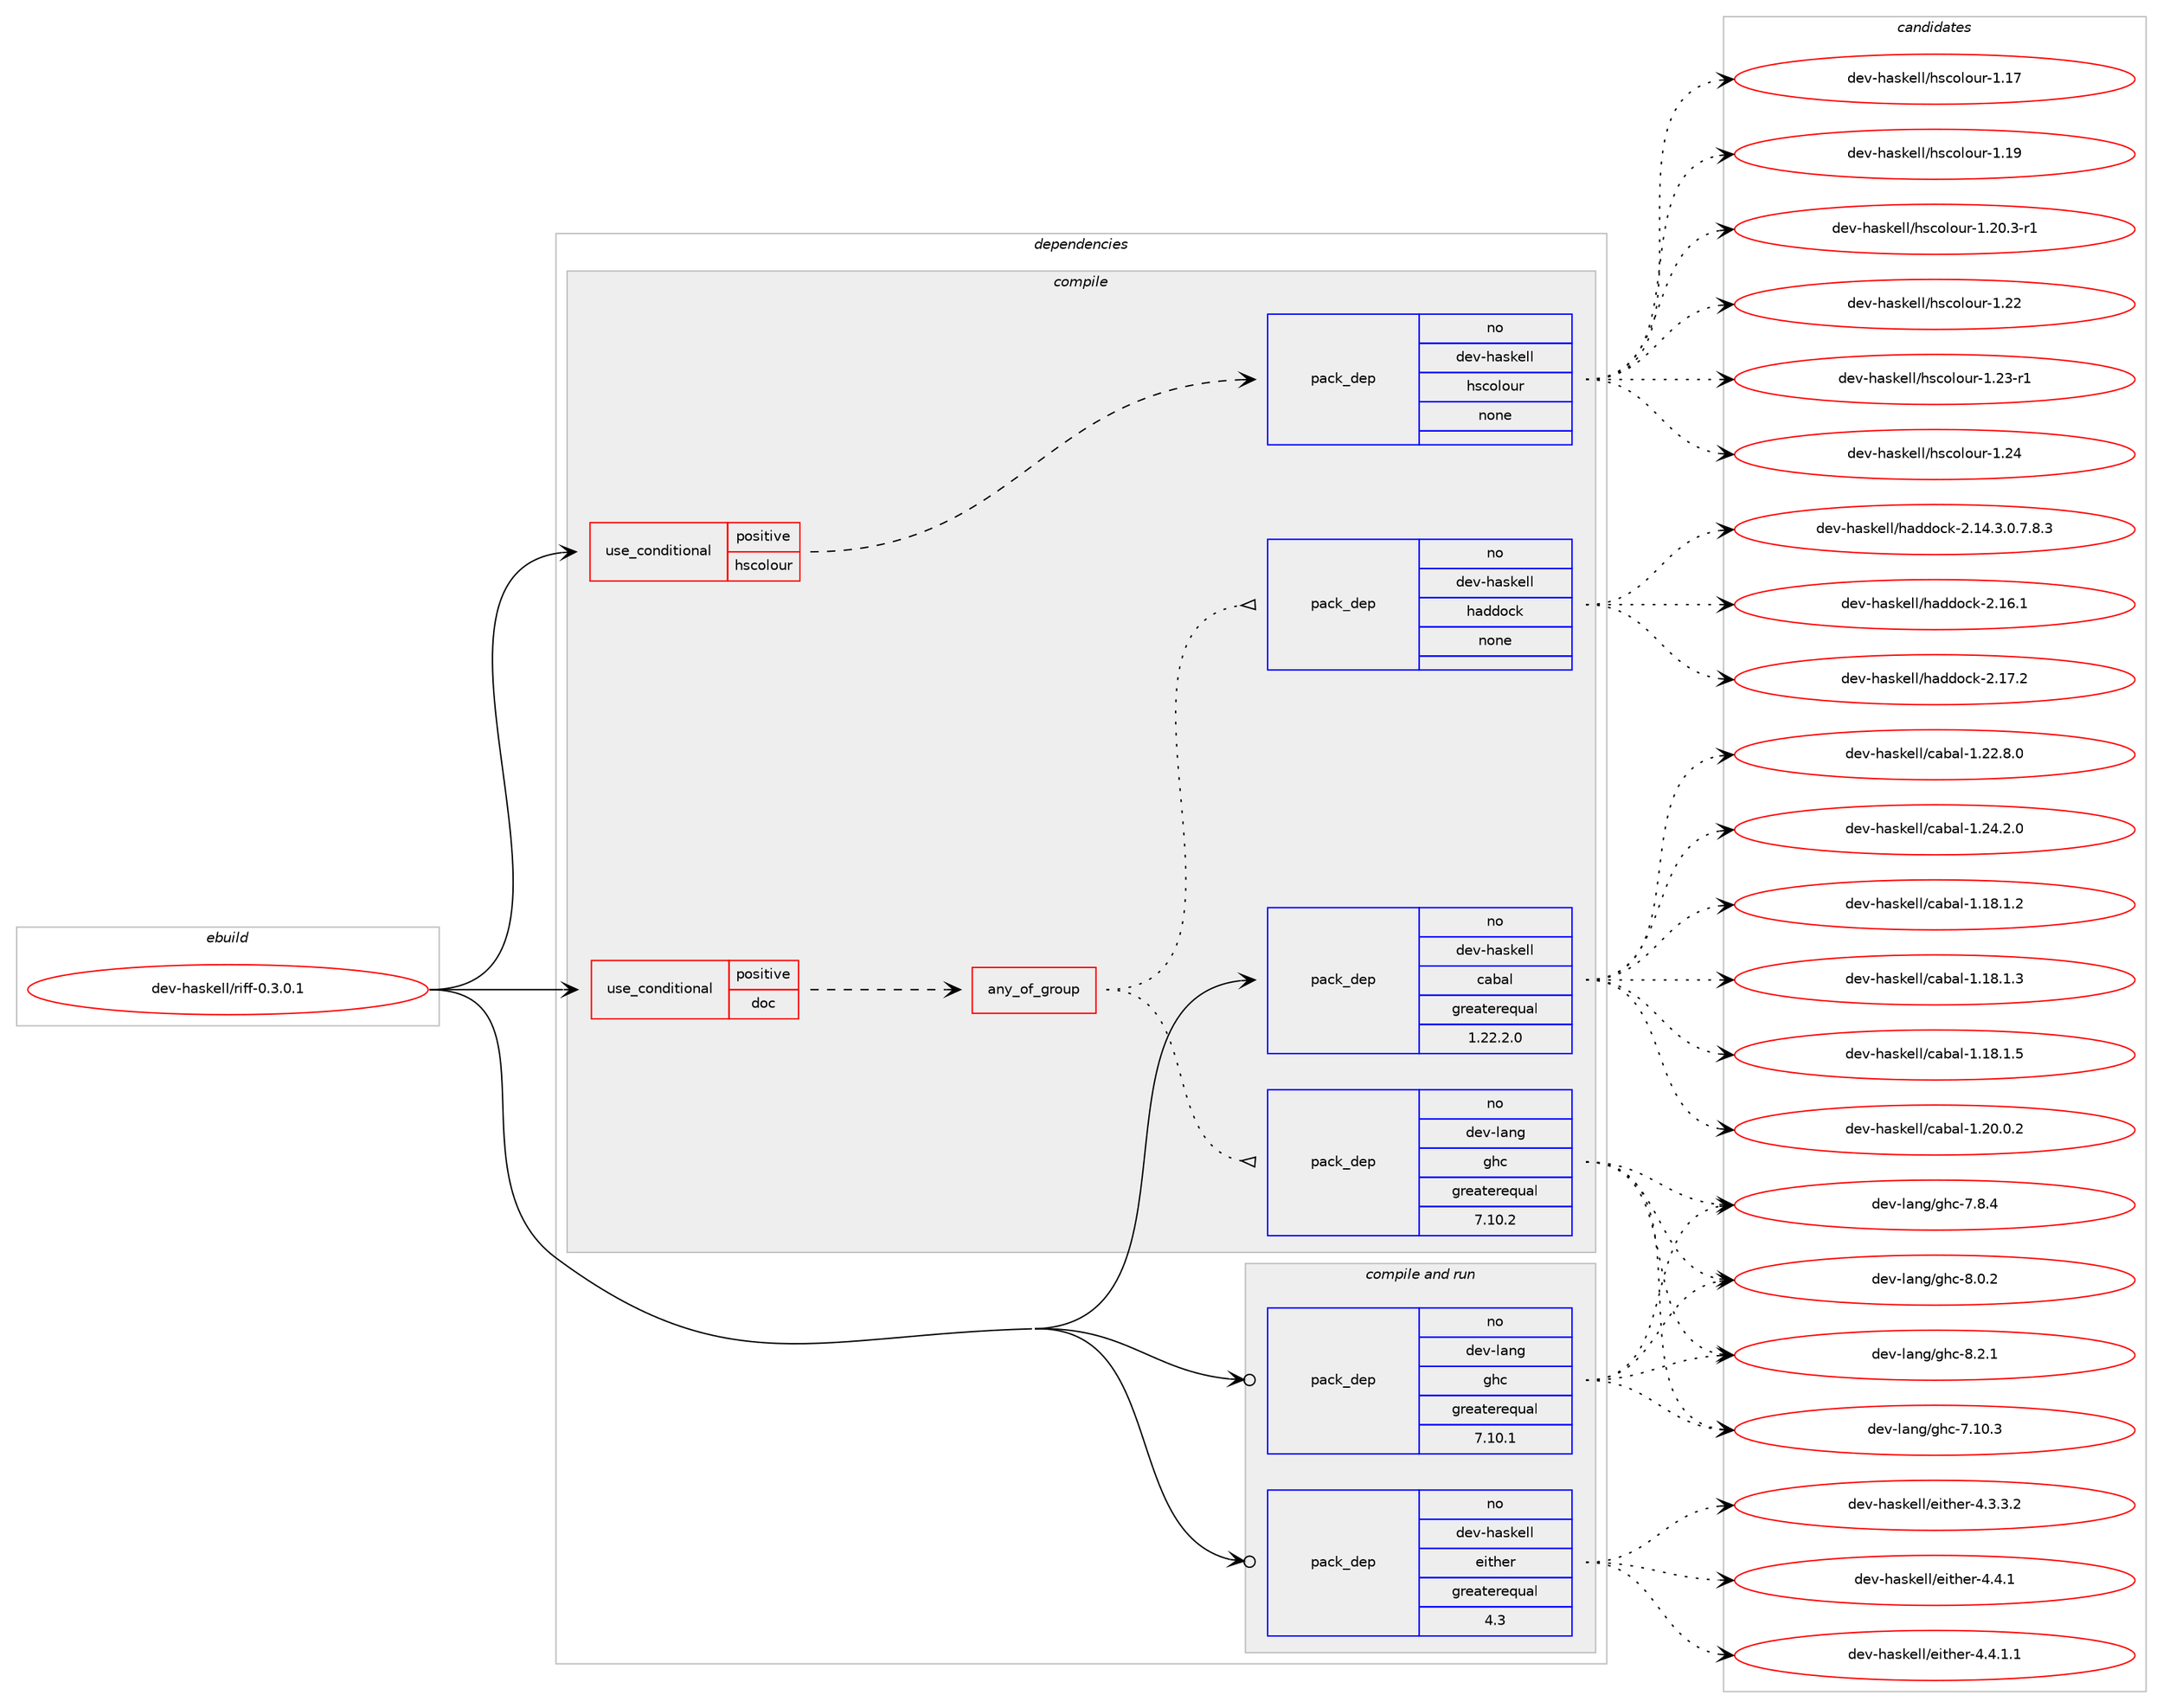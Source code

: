 digraph prolog {

# *************
# Graph options
# *************

newrank=true;
concentrate=true;
compound=true;
graph [rankdir=LR,fontname=Helvetica,fontsize=10,ranksep=1.5];#, ranksep=2.5, nodesep=0.2];
edge  [arrowhead=vee];
node  [fontname=Helvetica,fontsize=10];

# **********
# The ebuild
# **********

subgraph cluster_leftcol {
color=gray;
rank=same;
label=<<i>ebuild</i>>;
id [label="dev-haskell/riff-0.3.0.1", color=red, width=4, href="../dev-haskell/riff-0.3.0.1.svg"];
}

# ****************
# The dependencies
# ****************

subgraph cluster_midcol {
color=gray;
label=<<i>dependencies</i>>;
subgraph cluster_compile {
fillcolor="#eeeeee";
style=filled;
label=<<i>compile</i>>;
subgraph cond20559 {
dependency90876 [label=<<TABLE BORDER="0" CELLBORDER="1" CELLSPACING="0" CELLPADDING="4"><TR><TD ROWSPAN="3" CELLPADDING="10">use_conditional</TD></TR><TR><TD>positive</TD></TR><TR><TD>doc</TD></TR></TABLE>>, shape=none, color=red];
subgraph any2587 {
dependency90877 [label=<<TABLE BORDER="0" CELLBORDER="1" CELLSPACING="0" CELLPADDING="4"><TR><TD CELLPADDING="10">any_of_group</TD></TR></TABLE>>, shape=none, color=red];subgraph pack67700 {
dependency90878 [label=<<TABLE BORDER="0" CELLBORDER="1" CELLSPACING="0" CELLPADDING="4" WIDTH="220"><TR><TD ROWSPAN="6" CELLPADDING="30">pack_dep</TD></TR><TR><TD WIDTH="110">no</TD></TR><TR><TD>dev-haskell</TD></TR><TR><TD>haddock</TD></TR><TR><TD>none</TD></TR><TR><TD></TD></TR></TABLE>>, shape=none, color=blue];
}
dependency90877:e -> dependency90878:w [weight=20,style="dotted",arrowhead="oinv"];
subgraph pack67701 {
dependency90879 [label=<<TABLE BORDER="0" CELLBORDER="1" CELLSPACING="0" CELLPADDING="4" WIDTH="220"><TR><TD ROWSPAN="6" CELLPADDING="30">pack_dep</TD></TR><TR><TD WIDTH="110">no</TD></TR><TR><TD>dev-lang</TD></TR><TR><TD>ghc</TD></TR><TR><TD>greaterequal</TD></TR><TR><TD>7.10.2</TD></TR></TABLE>>, shape=none, color=blue];
}
dependency90877:e -> dependency90879:w [weight=20,style="dotted",arrowhead="oinv"];
}
dependency90876:e -> dependency90877:w [weight=20,style="dashed",arrowhead="vee"];
}
id:e -> dependency90876:w [weight=20,style="solid",arrowhead="vee"];
subgraph cond20560 {
dependency90880 [label=<<TABLE BORDER="0" CELLBORDER="1" CELLSPACING="0" CELLPADDING="4"><TR><TD ROWSPAN="3" CELLPADDING="10">use_conditional</TD></TR><TR><TD>positive</TD></TR><TR><TD>hscolour</TD></TR></TABLE>>, shape=none, color=red];
subgraph pack67702 {
dependency90881 [label=<<TABLE BORDER="0" CELLBORDER="1" CELLSPACING="0" CELLPADDING="4" WIDTH="220"><TR><TD ROWSPAN="6" CELLPADDING="30">pack_dep</TD></TR><TR><TD WIDTH="110">no</TD></TR><TR><TD>dev-haskell</TD></TR><TR><TD>hscolour</TD></TR><TR><TD>none</TD></TR><TR><TD></TD></TR></TABLE>>, shape=none, color=blue];
}
dependency90880:e -> dependency90881:w [weight=20,style="dashed",arrowhead="vee"];
}
id:e -> dependency90880:w [weight=20,style="solid",arrowhead="vee"];
subgraph pack67703 {
dependency90882 [label=<<TABLE BORDER="0" CELLBORDER="1" CELLSPACING="0" CELLPADDING="4" WIDTH="220"><TR><TD ROWSPAN="6" CELLPADDING="30">pack_dep</TD></TR><TR><TD WIDTH="110">no</TD></TR><TR><TD>dev-haskell</TD></TR><TR><TD>cabal</TD></TR><TR><TD>greaterequal</TD></TR><TR><TD>1.22.2.0</TD></TR></TABLE>>, shape=none, color=blue];
}
id:e -> dependency90882:w [weight=20,style="solid",arrowhead="vee"];
}
subgraph cluster_compileandrun {
fillcolor="#eeeeee";
style=filled;
label=<<i>compile and run</i>>;
subgraph pack67704 {
dependency90883 [label=<<TABLE BORDER="0" CELLBORDER="1" CELLSPACING="0" CELLPADDING="4" WIDTH="220"><TR><TD ROWSPAN="6" CELLPADDING="30">pack_dep</TD></TR><TR><TD WIDTH="110">no</TD></TR><TR><TD>dev-haskell</TD></TR><TR><TD>either</TD></TR><TR><TD>greaterequal</TD></TR><TR><TD>4.3</TD></TR></TABLE>>, shape=none, color=blue];
}
id:e -> dependency90883:w [weight=20,style="solid",arrowhead="odotvee"];
subgraph pack67705 {
dependency90884 [label=<<TABLE BORDER="0" CELLBORDER="1" CELLSPACING="0" CELLPADDING="4" WIDTH="220"><TR><TD ROWSPAN="6" CELLPADDING="30">pack_dep</TD></TR><TR><TD WIDTH="110">no</TD></TR><TR><TD>dev-lang</TD></TR><TR><TD>ghc</TD></TR><TR><TD>greaterequal</TD></TR><TR><TD>7.10.1</TD></TR></TABLE>>, shape=none, color=blue];
}
id:e -> dependency90884:w [weight=20,style="solid",arrowhead="odotvee"];
}
subgraph cluster_run {
fillcolor="#eeeeee";
style=filled;
label=<<i>run</i>>;
}
}

# **************
# The candidates
# **************

subgraph cluster_choices {
rank=same;
color=gray;
label=<<i>candidates</i>>;

subgraph choice67700 {
color=black;
nodesep=1;
choice1001011184510497115107101108108471049710010011199107455046495246514648465546564651 [label="dev-haskell/haddock-2.14.3.0.7.8.3", color=red, width=4,href="../dev-haskell/haddock-2.14.3.0.7.8.3.svg"];
choice100101118451049711510710110810847104971001001119910745504649544649 [label="dev-haskell/haddock-2.16.1", color=red, width=4,href="../dev-haskell/haddock-2.16.1.svg"];
choice100101118451049711510710110810847104971001001119910745504649554650 [label="dev-haskell/haddock-2.17.2", color=red, width=4,href="../dev-haskell/haddock-2.17.2.svg"];
dependency90878:e -> choice1001011184510497115107101108108471049710010011199107455046495246514648465546564651:w [style=dotted,weight="100"];
dependency90878:e -> choice100101118451049711510710110810847104971001001119910745504649544649:w [style=dotted,weight="100"];
dependency90878:e -> choice100101118451049711510710110810847104971001001119910745504649554650:w [style=dotted,weight="100"];
}
subgraph choice67701 {
color=black;
nodesep=1;
choice1001011184510897110103471031049945554649484651 [label="dev-lang/ghc-7.10.3", color=red, width=4,href="../dev-lang/ghc-7.10.3.svg"];
choice10010111845108971101034710310499455546564652 [label="dev-lang/ghc-7.8.4", color=red, width=4,href="../dev-lang/ghc-7.8.4.svg"];
choice10010111845108971101034710310499455646484650 [label="dev-lang/ghc-8.0.2", color=red, width=4,href="../dev-lang/ghc-8.0.2.svg"];
choice10010111845108971101034710310499455646504649 [label="dev-lang/ghc-8.2.1", color=red, width=4,href="../dev-lang/ghc-8.2.1.svg"];
dependency90879:e -> choice1001011184510897110103471031049945554649484651:w [style=dotted,weight="100"];
dependency90879:e -> choice10010111845108971101034710310499455546564652:w [style=dotted,weight="100"];
dependency90879:e -> choice10010111845108971101034710310499455646484650:w [style=dotted,weight="100"];
dependency90879:e -> choice10010111845108971101034710310499455646504649:w [style=dotted,weight="100"];
}
subgraph choice67702 {
color=black;
nodesep=1;
choice100101118451049711510710110810847104115991111081111171144549464955 [label="dev-haskell/hscolour-1.17", color=red, width=4,href="../dev-haskell/hscolour-1.17.svg"];
choice100101118451049711510710110810847104115991111081111171144549464957 [label="dev-haskell/hscolour-1.19", color=red, width=4,href="../dev-haskell/hscolour-1.19.svg"];
choice10010111845104971151071011081084710411599111108111117114454946504846514511449 [label="dev-haskell/hscolour-1.20.3-r1", color=red, width=4,href="../dev-haskell/hscolour-1.20.3-r1.svg"];
choice100101118451049711510710110810847104115991111081111171144549465050 [label="dev-haskell/hscolour-1.22", color=red, width=4,href="../dev-haskell/hscolour-1.22.svg"];
choice1001011184510497115107101108108471041159911110811111711445494650514511449 [label="dev-haskell/hscolour-1.23-r1", color=red, width=4,href="../dev-haskell/hscolour-1.23-r1.svg"];
choice100101118451049711510710110810847104115991111081111171144549465052 [label="dev-haskell/hscolour-1.24", color=red, width=4,href="../dev-haskell/hscolour-1.24.svg"];
dependency90881:e -> choice100101118451049711510710110810847104115991111081111171144549464955:w [style=dotted,weight="100"];
dependency90881:e -> choice100101118451049711510710110810847104115991111081111171144549464957:w [style=dotted,weight="100"];
dependency90881:e -> choice10010111845104971151071011081084710411599111108111117114454946504846514511449:w [style=dotted,weight="100"];
dependency90881:e -> choice100101118451049711510710110810847104115991111081111171144549465050:w [style=dotted,weight="100"];
dependency90881:e -> choice1001011184510497115107101108108471041159911110811111711445494650514511449:w [style=dotted,weight="100"];
dependency90881:e -> choice100101118451049711510710110810847104115991111081111171144549465052:w [style=dotted,weight="100"];
}
subgraph choice67703 {
color=black;
nodesep=1;
choice10010111845104971151071011081084799979897108454946495646494650 [label="dev-haskell/cabal-1.18.1.2", color=red, width=4,href="../dev-haskell/cabal-1.18.1.2.svg"];
choice10010111845104971151071011081084799979897108454946495646494651 [label="dev-haskell/cabal-1.18.1.3", color=red, width=4,href="../dev-haskell/cabal-1.18.1.3.svg"];
choice10010111845104971151071011081084799979897108454946495646494653 [label="dev-haskell/cabal-1.18.1.5", color=red, width=4,href="../dev-haskell/cabal-1.18.1.5.svg"];
choice10010111845104971151071011081084799979897108454946504846484650 [label="dev-haskell/cabal-1.20.0.2", color=red, width=4,href="../dev-haskell/cabal-1.20.0.2.svg"];
choice10010111845104971151071011081084799979897108454946505046564648 [label="dev-haskell/cabal-1.22.8.0", color=red, width=4,href="../dev-haskell/cabal-1.22.8.0.svg"];
choice10010111845104971151071011081084799979897108454946505246504648 [label="dev-haskell/cabal-1.24.2.0", color=red, width=4,href="../dev-haskell/cabal-1.24.2.0.svg"];
dependency90882:e -> choice10010111845104971151071011081084799979897108454946495646494650:w [style=dotted,weight="100"];
dependency90882:e -> choice10010111845104971151071011081084799979897108454946495646494651:w [style=dotted,weight="100"];
dependency90882:e -> choice10010111845104971151071011081084799979897108454946495646494653:w [style=dotted,weight="100"];
dependency90882:e -> choice10010111845104971151071011081084799979897108454946504846484650:w [style=dotted,weight="100"];
dependency90882:e -> choice10010111845104971151071011081084799979897108454946505046564648:w [style=dotted,weight="100"];
dependency90882:e -> choice10010111845104971151071011081084799979897108454946505246504648:w [style=dotted,weight="100"];
}
subgraph choice67704 {
color=black;
nodesep=1;
choice1001011184510497115107101108108471011051161041011144552465146514650 [label="dev-haskell/either-4.3.3.2", color=red, width=4,href="../dev-haskell/either-4.3.3.2.svg"];
choice100101118451049711510710110810847101105116104101114455246524649 [label="dev-haskell/either-4.4.1", color=red, width=4,href="../dev-haskell/either-4.4.1.svg"];
choice1001011184510497115107101108108471011051161041011144552465246494649 [label="dev-haskell/either-4.4.1.1", color=red, width=4,href="../dev-haskell/either-4.4.1.1.svg"];
dependency90883:e -> choice1001011184510497115107101108108471011051161041011144552465146514650:w [style=dotted,weight="100"];
dependency90883:e -> choice100101118451049711510710110810847101105116104101114455246524649:w [style=dotted,weight="100"];
dependency90883:e -> choice1001011184510497115107101108108471011051161041011144552465246494649:w [style=dotted,weight="100"];
}
subgraph choice67705 {
color=black;
nodesep=1;
choice1001011184510897110103471031049945554649484651 [label="dev-lang/ghc-7.10.3", color=red, width=4,href="../dev-lang/ghc-7.10.3.svg"];
choice10010111845108971101034710310499455546564652 [label="dev-lang/ghc-7.8.4", color=red, width=4,href="../dev-lang/ghc-7.8.4.svg"];
choice10010111845108971101034710310499455646484650 [label="dev-lang/ghc-8.0.2", color=red, width=4,href="../dev-lang/ghc-8.0.2.svg"];
choice10010111845108971101034710310499455646504649 [label="dev-lang/ghc-8.2.1", color=red, width=4,href="../dev-lang/ghc-8.2.1.svg"];
dependency90884:e -> choice1001011184510897110103471031049945554649484651:w [style=dotted,weight="100"];
dependency90884:e -> choice10010111845108971101034710310499455546564652:w [style=dotted,weight="100"];
dependency90884:e -> choice10010111845108971101034710310499455646484650:w [style=dotted,weight="100"];
dependency90884:e -> choice10010111845108971101034710310499455646504649:w [style=dotted,weight="100"];
}
}

}
